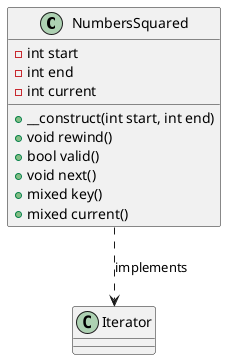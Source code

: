 
@startuml lab5

class NumbersSquared {
    - int start
    - int end
    - int current

    + __construct(int start, int end)
    + void rewind()
    + bool valid()
    + void next()
    + mixed key()
    + mixed current()
}

NumbersSquared ..> Iterator : implements

@enduml
